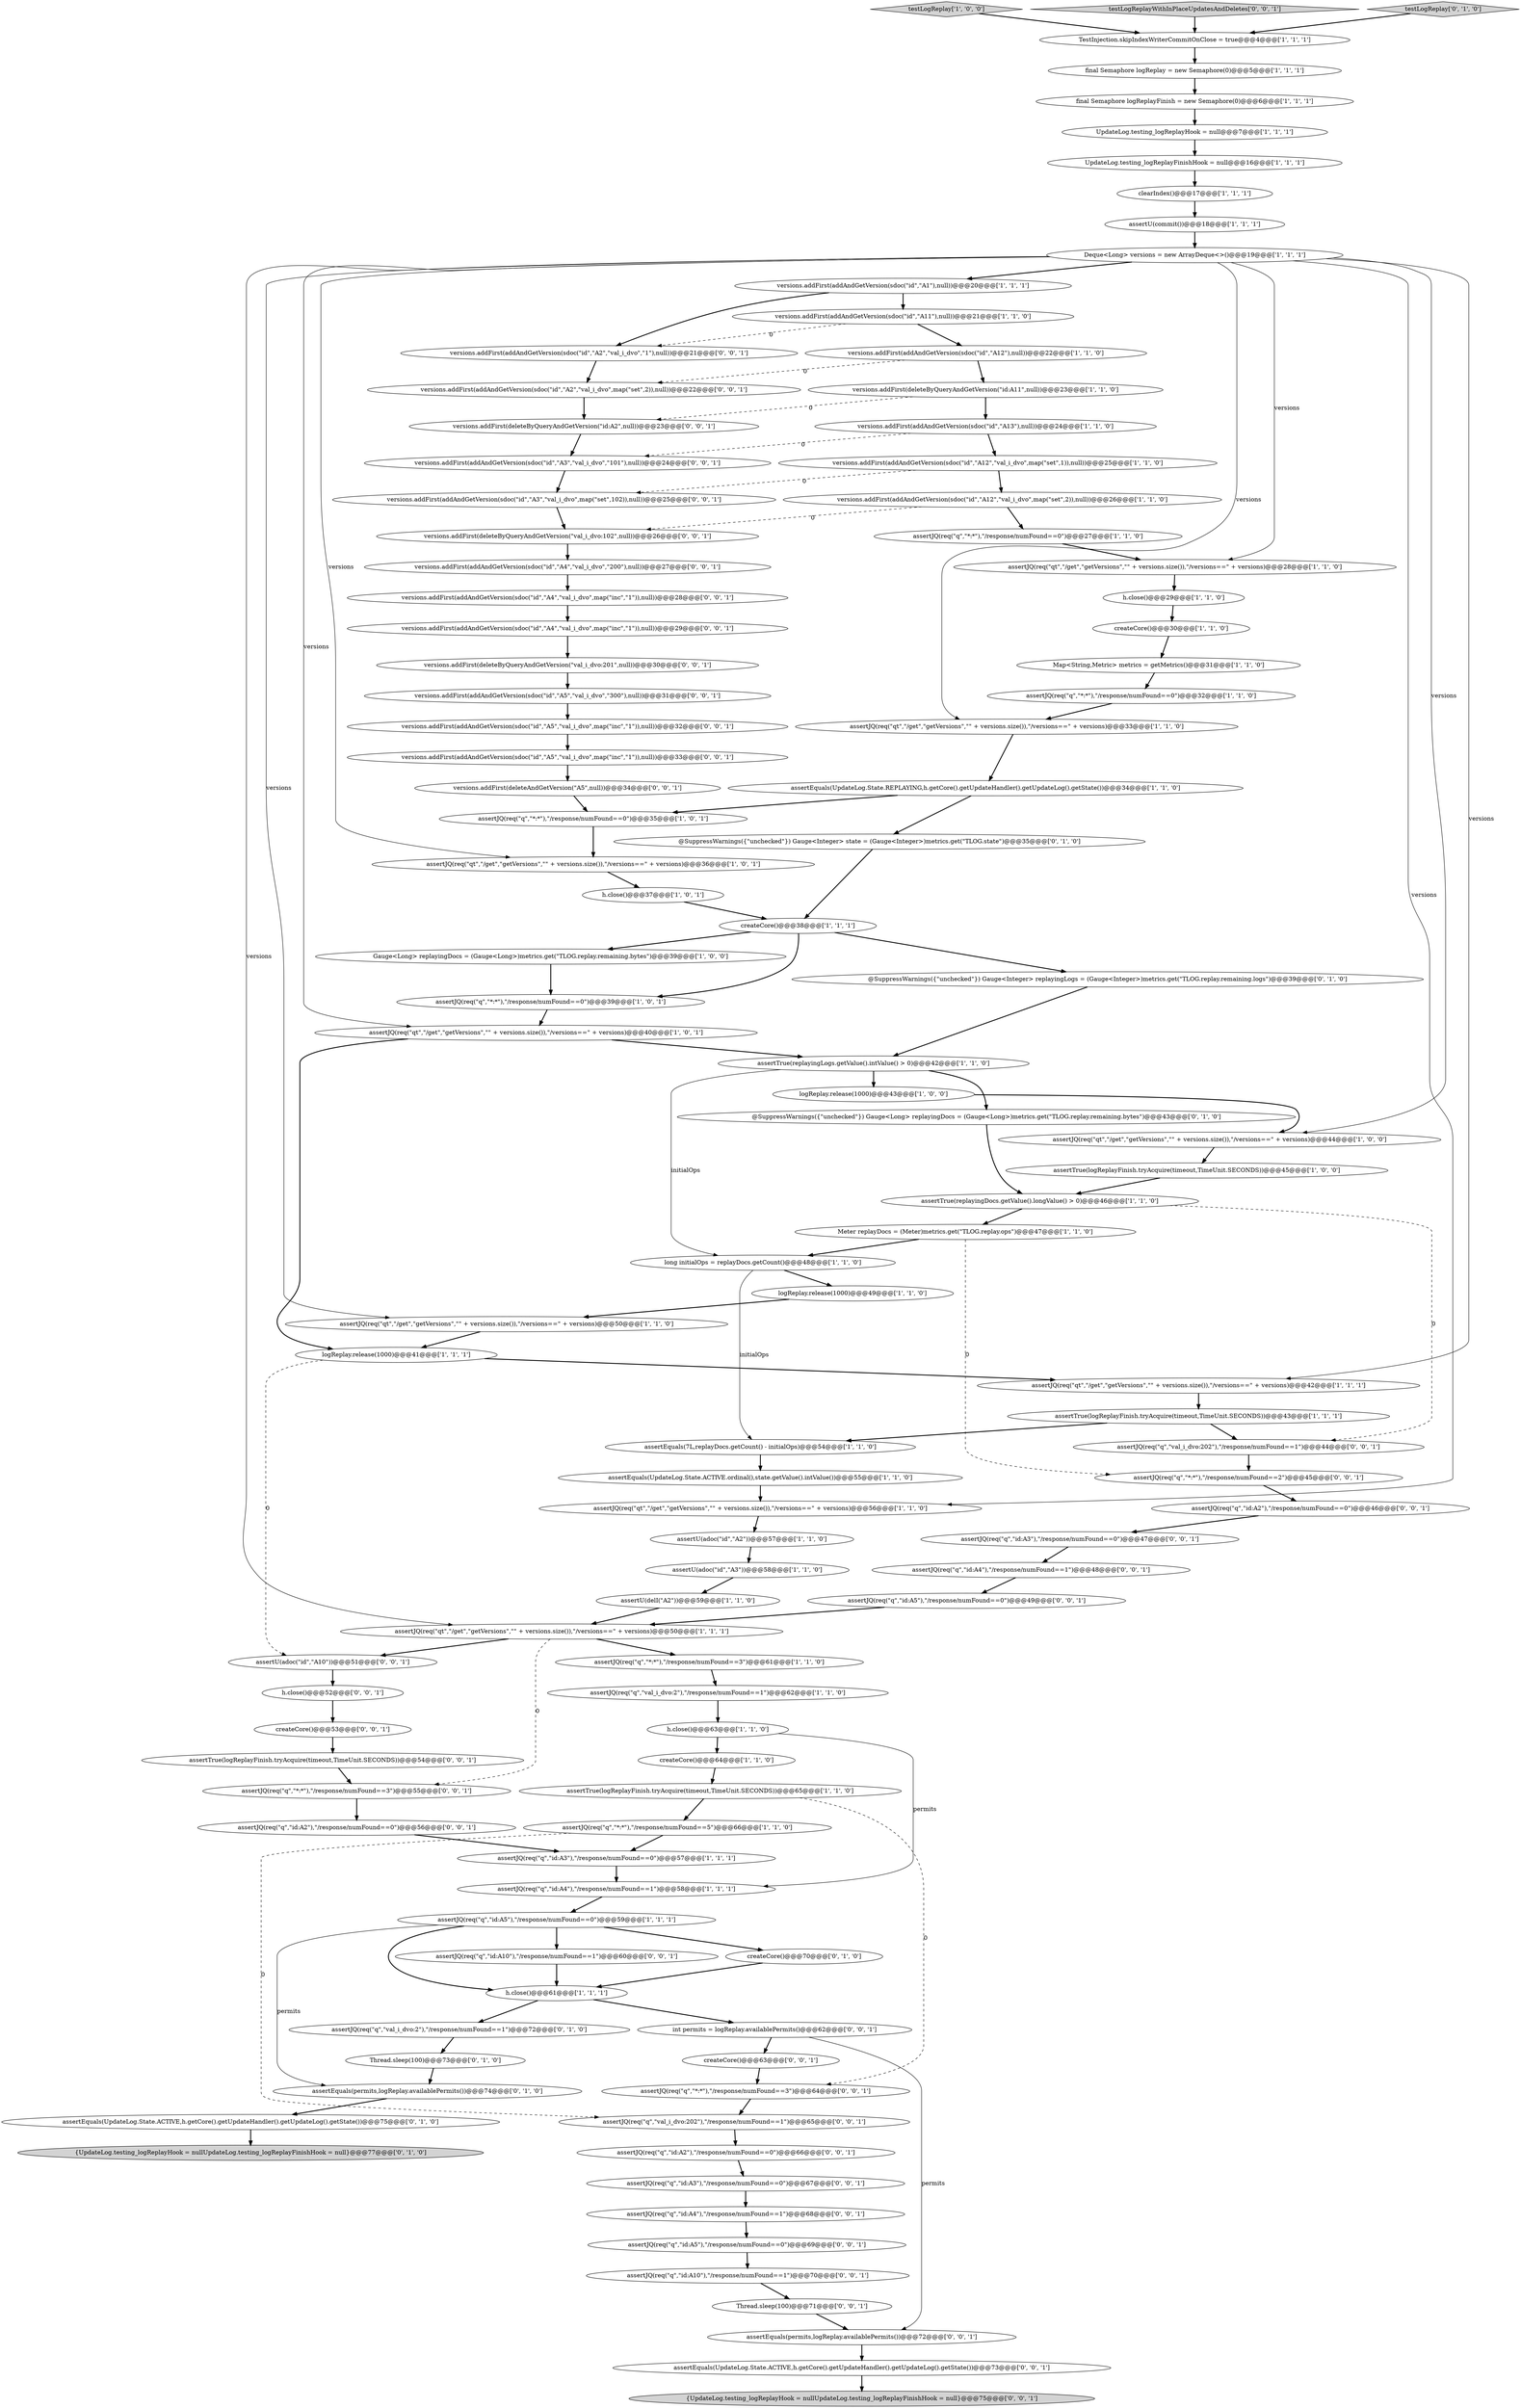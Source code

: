 digraph {
21 [style = filled, label = "assertTrue(replayingDocs.getValue().longValue() > 0)@@@46@@@['1', '1', '0']", fillcolor = white, shape = ellipse image = "AAA0AAABBB1BBB"];
84 [style = filled, label = "createCore()@@@53@@@['0', '0', '1']", fillcolor = white, shape = ellipse image = "AAA0AAABBB3BBB"];
86 [style = filled, label = "assertTrue(logReplayFinish.tryAcquire(timeout,TimeUnit.SECONDS))@@@54@@@['0', '0', '1']", fillcolor = white, shape = ellipse image = "AAA0AAABBB3BBB"];
71 [style = filled, label = "createCore()@@@63@@@['0', '0', '1']", fillcolor = white, shape = ellipse image = "AAA0AAABBB3BBB"];
40 [style = filled, label = "testLogReplay['1', '0', '0']", fillcolor = lightgray, shape = diamond image = "AAA0AAABBB1BBB"];
72 [style = filled, label = "versions.addFirst(addAndGetVersion(sdoc(\"id\",\"A2\",\"val_i_dvo\",map(\"set\",2)),null))@@@22@@@['0', '0', '1']", fillcolor = white, shape = ellipse image = "AAA0AAABBB3BBB"];
79 [style = filled, label = "assertJQ(req(\"q\",\"*:*\"),\"/response/numFound==3\")@@@64@@@['0', '0', '1']", fillcolor = white, shape = ellipse image = "AAA0AAABBB3BBB"];
102 [style = filled, label = "assertJQ(req(\"q\",\"val_i_dvo:202\"),\"/response/numFound==1\")@@@44@@@['0', '0', '1']", fillcolor = white, shape = ellipse image = "AAA0AAABBB3BBB"];
13 [style = filled, label = "final Semaphore logReplay = new Semaphore(0)@@@5@@@['1', '1', '1']", fillcolor = white, shape = ellipse image = "AAA0AAABBB1BBB"];
100 [style = filled, label = "testLogReplayWithInPlaceUpdatesAndDeletes['0', '0', '1']", fillcolor = lightgray, shape = diamond image = "AAA0AAABBB3BBB"];
64 [style = filled, label = "testLogReplay['0', '1', '0']", fillcolor = lightgray, shape = diamond image = "AAA0AAABBB2BBB"];
77 [style = filled, label = "assertJQ(req(\"q\",\"id:A4\"),\"/response/numFound==1\")@@@48@@@['0', '0', '1']", fillcolor = white, shape = ellipse image = "AAA0AAABBB3BBB"];
60 [style = filled, label = "createCore()@@@70@@@['0', '1', '0']", fillcolor = white, shape = ellipse image = "AAA0AAABBB2BBB"];
55 [style = filled, label = "assertTrue(logReplayFinish.tryAcquire(timeout,TimeUnit.SECONDS))@@@43@@@['1', '1', '1']", fillcolor = white, shape = ellipse image = "AAA0AAABBB1BBB"];
94 [style = filled, label = "assertEquals(UpdateLog.State.ACTIVE,h.getCore().getUpdateHandler().getUpdateLog().getState())@@@73@@@['0', '0', '1']", fillcolor = white, shape = ellipse image = "AAA0AAABBB3BBB"];
108 [style = filled, label = "assertJQ(req(\"q\",\"id:A4\"),\"/response/numFound==1\")@@@68@@@['0', '0', '1']", fillcolor = white, shape = ellipse image = "AAA0AAABBB3BBB"];
107 [style = filled, label = "assertJQ(req(\"q\",\"id:A3\"),\"/response/numFound==0\")@@@67@@@['0', '0', '1']", fillcolor = white, shape = ellipse image = "AAA0AAABBB3BBB"];
73 [style = filled, label = "assertJQ(req(\"q\",\"id:A5\"),\"/response/numFound==0\")@@@69@@@['0', '0', '1']", fillcolor = white, shape = ellipse image = "AAA0AAABBB3BBB"];
30 [style = filled, label = "h.close()@@@37@@@['1', '0', '1']", fillcolor = white, shape = ellipse image = "AAA0AAABBB1BBB"];
37 [style = filled, label = "assertJQ(req(\"q\",\"*:*\"),\"/response/numFound==0\")@@@35@@@['1', '0', '1']", fillcolor = white, shape = ellipse image = "AAA0AAABBB1BBB"];
92 [style = filled, label = "int permits = logReplay.availablePermits()@@@62@@@['0', '0', '1']", fillcolor = white, shape = ellipse image = "AAA0AAABBB3BBB"];
105 [style = filled, label = "assertJQ(req(\"q\",\"id:A2\"),\"/response/numFound==0\")@@@56@@@['0', '0', '1']", fillcolor = white, shape = ellipse image = "AAA0AAABBB3BBB"];
96 [style = filled, label = "{UpdateLog.testing_logReplayHook = nullUpdateLog.testing_logReplayFinishHook = null}@@@75@@@['0', '0', '1']", fillcolor = lightgray, shape = ellipse image = "AAA0AAABBB3BBB"];
23 [style = filled, label = "versions.addFirst(addAndGetVersion(sdoc(\"id\",\"A12\"),null))@@@22@@@['1', '1', '0']", fillcolor = white, shape = ellipse image = "AAA0AAABBB1BBB"];
53 [style = filled, label = "versions.addFirst(addAndGetVersion(sdoc(\"id\",\"A13\"),null))@@@24@@@['1', '1', '0']", fillcolor = white, shape = ellipse image = "AAA0AAABBB1BBB"];
65 [style = filled, label = "{UpdateLog.testing_logReplayHook = nullUpdateLog.testing_logReplayFinishHook = null}@@@77@@@['0', '1', '0']", fillcolor = lightgray, shape = ellipse image = "AAA0AAABBB2BBB"];
5 [style = filled, label = "versions.addFirst(addAndGetVersion(sdoc(\"id\",\"A12\",\"val_i_dvo\",map(\"set\",1)),null))@@@25@@@['1', '1', '0']", fillcolor = white, shape = ellipse image = "AAA0AAABBB1BBB"];
32 [style = filled, label = "assertJQ(req(\"q\",\"id:A3\"),\"/response/numFound==0\")@@@57@@@['1', '1', '1']", fillcolor = white, shape = ellipse image = "AAA0AAABBB1BBB"];
0 [style = filled, label = "Deque<Long> versions = new ArrayDeque<>()@@@19@@@['1', '1', '1']", fillcolor = white, shape = ellipse image = "AAA0AAABBB1BBB"];
74 [style = filled, label = "assertJQ(req(\"q\",\"id:A5\"),\"/response/numFound==0\")@@@49@@@['0', '0', '1']", fillcolor = white, shape = ellipse image = "AAA0AAABBB3BBB"];
61 [style = filled, label = "@SuppressWarnings({\"unchecked\"}) Gauge<Long> replayingDocs = (Gauge<Long>)metrics.get(\"TLOG.replay.remaining.bytes\")@@@43@@@['0', '1', '0']", fillcolor = white, shape = ellipse image = "AAA0AAABBB2BBB"];
75 [style = filled, label = "h.close()@@@52@@@['0', '0', '1']", fillcolor = white, shape = ellipse image = "AAA0AAABBB3BBB"];
12 [style = filled, label = "h.close()@@@61@@@['1', '1', '1']", fillcolor = white, shape = ellipse image = "AAA0AAABBB1BBB"];
58 [style = filled, label = "assertJQ(req(\"q\",\"val_i_dvo:2\"),\"/response/numFound==1\")@@@62@@@['1', '1', '0']", fillcolor = white, shape = ellipse image = "AAA0AAABBB1BBB"];
18 [style = filled, label = "assertU(delI(\"A2\"))@@@59@@@['1', '1', '0']", fillcolor = white, shape = ellipse image = "AAA0AAABBB1BBB"];
29 [style = filled, label = "Map<String,Metric> metrics = getMetrics()@@@31@@@['1', '1', '0']", fillcolor = white, shape = ellipse image = "AAA0AAABBB1BBB"];
104 [style = filled, label = "versions.addFirst(deleteByQueryAndGetVersion(\"val_i_dvo:102\",null))@@@26@@@['0', '0', '1']", fillcolor = white, shape = ellipse image = "AAA0AAABBB3BBB"];
54 [style = filled, label = "assertTrue(logReplayFinish.tryAcquire(timeout,TimeUnit.SECONDS))@@@45@@@['1', '0', '0']", fillcolor = white, shape = ellipse image = "AAA0AAABBB1BBB"];
81 [style = filled, label = "versions.addFirst(addAndGetVersion(sdoc(\"id\",\"A4\",\"val_i_dvo\",map(\"inc\",\"1\")),null))@@@29@@@['0', '0', '1']", fillcolor = white, shape = ellipse image = "AAA0AAABBB3BBB"];
43 [style = filled, label = "h.close()@@@29@@@['1', '1', '0']", fillcolor = white, shape = ellipse image = "AAA0AAABBB1BBB"];
70 [style = filled, label = "versions.addFirst(addAndGetVersion(sdoc(\"id\",\"A5\",\"val_i_dvo\",map(\"inc\",\"1\")),null))@@@32@@@['0', '0', '1']", fillcolor = white, shape = ellipse image = "AAA0AAABBB3BBB"];
87 [style = filled, label = "versions.addFirst(addAndGetVersion(sdoc(\"id\",\"A4\",\"val_i_dvo\",\"200\"),null))@@@27@@@['0', '0', '1']", fillcolor = white, shape = ellipse image = "AAA0AAABBB3BBB"];
24 [style = filled, label = "createCore()@@@30@@@['1', '1', '0']", fillcolor = white, shape = ellipse image = "AAA0AAABBB1BBB"];
63 [style = filled, label = "assertEquals(UpdateLog.State.ACTIVE,h.getCore().getUpdateHandler().getUpdateLog().getState())@@@75@@@['0', '1', '0']", fillcolor = white, shape = ellipse image = "AAA0AAABBB2BBB"];
88 [style = filled, label = "assertJQ(req(\"q\",\"*:*\"),\"/response/numFound==3\")@@@55@@@['0', '0', '1']", fillcolor = white, shape = ellipse image = "AAA0AAABBB3BBB"];
41 [style = filled, label = "clearIndex()@@@17@@@['1', '1', '1']", fillcolor = white, shape = ellipse image = "AAA0AAABBB1BBB"];
59 [style = filled, label = "Gauge<Long> replayingDocs = (Gauge<Long>)metrics.get(\"TLOG.replay.remaining.bytes\")@@@39@@@['1', '0', '0']", fillcolor = white, shape = ellipse image = "AAA0AAABBB1BBB"];
33 [style = filled, label = "logReplay.release(1000)@@@49@@@['1', '1', '0']", fillcolor = white, shape = ellipse image = "AAA0AAABBB1BBB"];
47 [style = filled, label = "assertJQ(req(\"qt\",\"/get\",\"getVersions\",\"\" + versions.size()),\"/versions==\" + versions)@@@56@@@['1', '1', '0']", fillcolor = white, shape = ellipse image = "AAA0AAABBB1BBB"];
4 [style = filled, label = "TestInjection.skipIndexWriterCommitOnClose = true@@@4@@@['1', '1', '1']", fillcolor = white, shape = ellipse image = "AAA0AAABBB1BBB"];
31 [style = filled, label = "logReplay.release(1000)@@@43@@@['1', '0', '0']", fillcolor = white, shape = ellipse image = "AAA0AAABBB1BBB"];
35 [style = filled, label = "assertEquals(UpdateLog.State.ACTIVE.ordinal(),state.getValue().intValue())@@@55@@@['1', '1', '0']", fillcolor = white, shape = ellipse image = "AAA0AAABBB1BBB"];
57 [style = filled, label = "assertJQ(req(\"q\",\"*:*\"),\"/response/numFound==0\")@@@39@@@['1', '0', '1']", fillcolor = white, shape = ellipse image = "AAA0AAABBB1BBB"];
27 [style = filled, label = "assertJQ(req(\"q\",\"id:A5\"),\"/response/numFound==0\")@@@59@@@['1', '1', '1']", fillcolor = white, shape = ellipse image = "AAA0AAABBB1BBB"];
39 [style = filled, label = "createCore()@@@64@@@['1', '1', '0']", fillcolor = white, shape = ellipse image = "AAA0AAABBB1BBB"];
110 [style = filled, label = "assertJQ(req(\"q\",\"id:A3\"),\"/response/numFound==0\")@@@47@@@['0', '0', '1']", fillcolor = white, shape = ellipse image = "AAA0AAABBB3BBB"];
98 [style = filled, label = "assertJQ(req(\"q\",\"id:A2\"),\"/response/numFound==0\")@@@46@@@['0', '0', '1']", fillcolor = white, shape = ellipse image = "AAA0AAABBB3BBB"];
52 [style = filled, label = "assertJQ(req(\"qt\",\"/get\",\"getVersions\",\"\" + versions.size()),\"/versions==\" + versions)@@@42@@@['1', '1', '1']", fillcolor = white, shape = ellipse image = "AAA0AAABBB1BBB"];
103 [style = filled, label = "assertJQ(req(\"q\",\"id:A10\"),\"/response/numFound==1\")@@@60@@@['0', '0', '1']", fillcolor = white, shape = ellipse image = "AAA0AAABBB3BBB"];
68 [style = filled, label = "assertJQ(req(\"q\",\"val_i_dvo:2\"),\"/response/numFound==1\")@@@72@@@['0', '1', '0']", fillcolor = white, shape = ellipse image = "AAA0AAABBB2BBB"];
14 [style = filled, label = "assertJQ(req(\"q\",\"*:*\"),\"/response/numFound==0\")@@@32@@@['1', '1', '0']", fillcolor = white, shape = ellipse image = "AAA0AAABBB1BBB"];
80 [style = filled, label = "versions.addFirst(addAndGetVersion(sdoc(\"id\",\"A5\",\"val_i_dvo\",map(\"inc\",\"1\")),null))@@@33@@@['0', '0', '1']", fillcolor = white, shape = ellipse image = "AAA0AAABBB3BBB"];
28 [style = filled, label = "assertEquals(UpdateLog.State.REPLAYING,h.getCore().getUpdateHandler().getUpdateLog().getState())@@@34@@@['1', '1', '0']", fillcolor = white, shape = ellipse image = "AAA0AAABBB1BBB"];
49 [style = filled, label = "assertJQ(req(\"qt\",\"/get\",\"getVersions\",\"\" + versions.size()),\"/versions==\" + versions)@@@28@@@['1', '1', '0']", fillcolor = white, shape = ellipse image = "AAA0AAABBB1BBB"];
8 [style = filled, label = "versions.addFirst(addAndGetVersion(sdoc(\"id\",\"A1\"),null))@@@20@@@['1', '1', '1']", fillcolor = white, shape = ellipse image = "AAA0AAABBB1BBB"];
9 [style = filled, label = "assertJQ(req(\"q\",\"*:*\"),\"/response/numFound==3\")@@@61@@@['1', '1', '0']", fillcolor = white, shape = ellipse image = "AAA0AAABBB1BBB"];
15 [style = filled, label = "logReplay.release(1000)@@@41@@@['1', '1', '1']", fillcolor = white, shape = ellipse image = "AAA0AAABBB1BBB"];
76 [style = filled, label = "versions.addFirst(deleteByQueryAndGetVersion(\"id:A2\",null))@@@23@@@['0', '0', '1']", fillcolor = white, shape = ellipse image = "AAA0AAABBB3BBB"];
66 [style = filled, label = "Thread.sleep(100)@@@73@@@['0', '1', '0']", fillcolor = white, shape = ellipse image = "AAA0AAABBB2BBB"];
90 [style = filled, label = "versions.addFirst(deleteByQueryAndGetVersion(\"val_i_dvo:201\",null))@@@30@@@['0', '0', '1']", fillcolor = white, shape = ellipse image = "AAA0AAABBB3BBB"];
48 [style = filled, label = "assertEquals(7L,replayDocs.getCount() - initialOps)@@@54@@@['1', '1', '0']", fillcolor = white, shape = ellipse image = "AAA0AAABBB1BBB"];
78 [style = filled, label = "assertU(adoc(\"id\",\"A10\"))@@@51@@@['0', '0', '1']", fillcolor = white, shape = ellipse image = "AAA0AAABBB3BBB"];
17 [style = filled, label = "versions.addFirst(deleteByQueryAndGetVersion(\"id:A11\",null))@@@23@@@['1', '1', '0']", fillcolor = white, shape = ellipse image = "AAA0AAABBB1BBB"];
10 [style = filled, label = "UpdateLog.testing_logReplayHook = null@@@7@@@['1', '1', '1']", fillcolor = white, shape = ellipse image = "AAA0AAABBB1BBB"];
85 [style = filled, label = "versions.addFirst(addAndGetVersion(sdoc(\"id\",\"A3\",\"val_i_dvo\",map(\"set\",102)),null))@@@25@@@['0', '0', '1']", fillcolor = white, shape = ellipse image = "AAA0AAABBB3BBB"];
67 [style = filled, label = "@SuppressWarnings({\"unchecked\"}) Gauge<Integer> replayingLogs = (Gauge<Integer>)metrics.get(\"TLOG.replay.remaining.logs\")@@@39@@@['0', '1', '0']", fillcolor = white, shape = ellipse image = "AAA0AAABBB2BBB"];
45 [style = filled, label = "assertJQ(req(\"q\",\"id:A4\"),\"/response/numFound==1\")@@@58@@@['1', '1', '1']", fillcolor = white, shape = ellipse image = "AAA0AAABBB1BBB"];
6 [style = filled, label = "assertU(commit())@@@18@@@['1', '1', '1']", fillcolor = white, shape = ellipse image = "AAA0AAABBB1BBB"];
89 [style = filled, label = "versions.addFirst(addAndGetVersion(sdoc(\"id\",\"A3\",\"val_i_dvo\",\"101\"),null))@@@24@@@['0', '0', '1']", fillcolor = white, shape = ellipse image = "AAA0AAABBB3BBB"];
1 [style = filled, label = "long initialOps = replayDocs.getCount()@@@48@@@['1', '1', '0']", fillcolor = white, shape = ellipse image = "AAA0AAABBB1BBB"];
20 [style = filled, label = "h.close()@@@63@@@['1', '1', '0']", fillcolor = white, shape = ellipse image = "AAA0AAABBB1BBB"];
99 [style = filled, label = "assertEquals(permits,logReplay.availablePermits())@@@72@@@['0', '0', '1']", fillcolor = white, shape = ellipse image = "AAA0AAABBB3BBB"];
56 [style = filled, label = "assertJQ(req(\"qt\",\"/get\",\"getVersions\",\"\" + versions.size()),\"/versions==\" + versions)@@@36@@@['1', '0', '1']", fillcolor = white, shape = ellipse image = "AAA0AAABBB1BBB"];
83 [style = filled, label = "Thread.sleep(100)@@@71@@@['0', '0', '1']", fillcolor = white, shape = ellipse image = "AAA0AAABBB3BBB"];
95 [style = filled, label = "versions.addFirst(deleteAndGetVersion(\"A5\",null))@@@34@@@['0', '0', '1']", fillcolor = white, shape = ellipse image = "AAA0AAABBB3BBB"];
3 [style = filled, label = "assertU(adoc(\"id\",\"A2\"))@@@57@@@['1', '1', '0']", fillcolor = white, shape = ellipse image = "AAA0AAABBB1BBB"];
11 [style = filled, label = "assertJQ(req(\"q\",\"*:*\"),\"/response/numFound==0\")@@@27@@@['1', '1', '0']", fillcolor = white, shape = ellipse image = "AAA0AAABBB1BBB"];
42 [style = filled, label = "assertJQ(req(\"qt\",\"/get\",\"getVersions\",\"\" + versions.size()),\"/versions==\" + versions)@@@50@@@['1', '1', '0']", fillcolor = white, shape = ellipse image = "AAA0AAABBB1BBB"];
44 [style = filled, label = "assertJQ(req(\"qt\",\"/get\",\"getVersions\",\"\" + versions.size()),\"/versions==\" + versions)@@@33@@@['1', '1', '0']", fillcolor = white, shape = ellipse image = "AAA0AAABBB1BBB"];
16 [style = filled, label = "assertU(adoc(\"id\",\"A3\"))@@@58@@@['1', '1', '0']", fillcolor = white, shape = ellipse image = "AAA0AAABBB1BBB"];
51 [style = filled, label = "UpdateLog.testing_logReplayFinishHook = null@@@16@@@['1', '1', '1']", fillcolor = white, shape = ellipse image = "AAA0AAABBB1BBB"];
101 [style = filled, label = "assertJQ(req(\"q\",\"id:A2\"),\"/response/numFound==0\")@@@66@@@['0', '0', '1']", fillcolor = white, shape = ellipse image = "AAA0AAABBB3BBB"];
22 [style = filled, label = "final Semaphore logReplayFinish = new Semaphore(0)@@@6@@@['1', '1', '1']", fillcolor = white, shape = ellipse image = "AAA0AAABBB1BBB"];
62 [style = filled, label = "assertEquals(permits,logReplay.availablePermits())@@@74@@@['0', '1', '0']", fillcolor = white, shape = ellipse image = "AAA0AAABBB2BBB"];
50 [style = filled, label = "assertTrue(replayingLogs.getValue().intValue() > 0)@@@42@@@['1', '1', '0']", fillcolor = white, shape = ellipse image = "AAA0AAABBB1BBB"];
97 [style = filled, label = "versions.addFirst(addAndGetVersion(sdoc(\"id\",\"A2\",\"val_i_dvo\",\"1\"),null))@@@21@@@['0', '0', '1']", fillcolor = white, shape = ellipse image = "AAA0AAABBB3BBB"];
46 [style = filled, label = "assertJQ(req(\"qt\",\"/get\",\"getVersions\",\"\" + versions.size()),\"/versions==\" + versions)@@@40@@@['1', '0', '1']", fillcolor = white, shape = ellipse image = "AAA0AAABBB1BBB"];
109 [style = filled, label = "assertJQ(req(\"q\",\"val_i_dvo:202\"),\"/response/numFound==1\")@@@65@@@['0', '0', '1']", fillcolor = white, shape = ellipse image = "AAA0AAABBB3BBB"];
38 [style = filled, label = "assertJQ(req(\"qt\",\"/get\",\"getVersions\",\"\" + versions.size()),\"/versions==\" + versions)@@@44@@@['1', '0', '0']", fillcolor = white, shape = ellipse image = "AAA0AAABBB1BBB"];
106 [style = filled, label = "versions.addFirst(addAndGetVersion(sdoc(\"id\",\"A4\",\"val_i_dvo\",map(\"inc\",\"1\")),null))@@@28@@@['0', '0', '1']", fillcolor = white, shape = ellipse image = "AAA0AAABBB3BBB"];
69 [style = filled, label = "@SuppressWarnings({\"unchecked\"}) Gauge<Integer> state = (Gauge<Integer>)metrics.get(\"TLOG.state\")@@@35@@@['0', '1', '0']", fillcolor = white, shape = ellipse image = "AAA0AAABBB2BBB"];
19 [style = filled, label = "assertTrue(logReplayFinish.tryAcquire(timeout,TimeUnit.SECONDS))@@@65@@@['1', '1', '0']", fillcolor = white, shape = ellipse image = "AAA0AAABBB1BBB"];
25 [style = filled, label = "versions.addFirst(addAndGetVersion(sdoc(\"id\",\"A11\"),null))@@@21@@@['1', '1', '0']", fillcolor = white, shape = ellipse image = "AAA0AAABBB1BBB"];
82 [style = filled, label = "assertJQ(req(\"q\",\"*:*\"),\"/response/numFound==2\")@@@45@@@['0', '0', '1']", fillcolor = white, shape = ellipse image = "AAA0AAABBB3BBB"];
34 [style = filled, label = "versions.addFirst(addAndGetVersion(sdoc(\"id\",\"A12\",\"val_i_dvo\",map(\"set\",2)),null))@@@26@@@['1', '1', '0']", fillcolor = white, shape = ellipse image = "AAA0AAABBB1BBB"];
93 [style = filled, label = "assertJQ(req(\"q\",\"id:A10\"),\"/response/numFound==1\")@@@70@@@['0', '0', '1']", fillcolor = white, shape = ellipse image = "AAA0AAABBB3BBB"];
36 [style = filled, label = "createCore()@@@38@@@['1', '1', '1']", fillcolor = white, shape = ellipse image = "AAA0AAABBB1BBB"];
91 [style = filled, label = "versions.addFirst(addAndGetVersion(sdoc(\"id\",\"A5\",\"val_i_dvo\",\"300\"),null))@@@31@@@['0', '0', '1']", fillcolor = white, shape = ellipse image = "AAA0AAABBB3BBB"];
7 [style = filled, label = "assertJQ(req(\"qt\",\"/get\",\"getVersions\",\"\" + versions.size()),\"/versions==\" + versions)@@@50@@@['1', '1', '1']", fillcolor = white, shape = ellipse image = "AAA0AAABBB1BBB"];
26 [style = filled, label = "Meter replayDocs = (Meter)metrics.get(\"TLOG.replay.ops\")@@@47@@@['1', '1', '0']", fillcolor = white, shape = ellipse image = "AAA0AAABBB1BBB"];
2 [style = filled, label = "assertJQ(req(\"q\",\"*:*\"),\"/response/numFound==5\")@@@66@@@['1', '1', '0']", fillcolor = white, shape = ellipse image = "AAA0AAABBB1BBB"];
61->21 [style = bold, label=""];
54->21 [style = bold, label=""];
27->60 [style = bold, label=""];
64->4 [style = bold, label=""];
85->104 [style = bold, label=""];
89->85 [style = bold, label=""];
78->75 [style = bold, label=""];
40->4 [style = bold, label=""];
53->5 [style = bold, label=""];
20->45 [style = solid, label="permits"];
83->99 [style = bold, label=""];
0->8 [style = bold, label=""];
26->82 [style = dashed, label="0"];
94->96 [style = bold, label=""];
44->28 [style = bold, label=""];
1->33 [style = bold, label=""];
11->49 [style = bold, label=""];
52->55 [style = bold, label=""];
91->70 [style = bold, label=""];
108->73 [style = bold, label=""];
53->89 [style = dashed, label="0"];
68->66 [style = bold, label=""];
45->27 [style = bold, label=""];
21->26 [style = bold, label=""];
75->84 [style = bold, label=""];
8->25 [style = bold, label=""];
28->69 [style = bold, label=""];
76->89 [style = bold, label=""];
60->12 [style = bold, label=""];
47->3 [style = bold, label=""];
106->81 [style = bold, label=""];
24->29 [style = bold, label=""];
50->61 [style = bold, label=""];
73->93 [style = bold, label=""];
0->46 [style = solid, label="versions"];
66->62 [style = bold, label=""];
21->102 [style = dashed, label="0"];
103->12 [style = bold, label=""];
7->9 [style = bold, label=""];
8->97 [style = bold, label=""];
105->32 [style = bold, label=""];
37->56 [style = bold, label=""];
84->86 [style = bold, label=""];
90->91 [style = bold, label=""];
109->101 [style = bold, label=""];
49->43 [style = bold, label=""];
55->102 [style = bold, label=""];
0->42 [style = solid, label="versions"];
17->76 [style = dashed, label="0"];
50->31 [style = bold, label=""];
10->51 [style = bold, label=""];
92->99 [style = solid, label="permits"];
5->85 [style = dashed, label="0"];
20->39 [style = bold, label=""];
0->52 [style = solid, label="versions"];
50->1 [style = solid, label="initialOps"];
87->106 [style = bold, label=""];
0->7 [style = solid, label="versions"];
26->1 [style = bold, label=""];
97->72 [style = bold, label=""];
2->32 [style = bold, label=""];
7->78 [style = bold, label=""];
92->71 [style = bold, label=""];
19->2 [style = bold, label=""];
29->14 [style = bold, label=""];
48->35 [style = bold, label=""];
39->19 [style = bold, label=""];
99->94 [style = bold, label=""];
35->47 [style = bold, label=""];
22->10 [style = bold, label=""];
30->36 [style = bold, label=""];
101->107 [style = bold, label=""];
72->76 [style = bold, label=""];
36->57 [style = bold, label=""];
12->92 [style = bold, label=""];
93->83 [style = bold, label=""];
80->95 [style = bold, label=""];
67->50 [style = bold, label=""];
57->46 [style = bold, label=""];
0->44 [style = solid, label="versions"];
6->0 [style = bold, label=""];
32->45 [style = bold, label=""];
12->68 [style = bold, label=""];
110->77 [style = bold, label=""];
82->98 [style = bold, label=""];
77->74 [style = bold, label=""];
55->48 [style = bold, label=""];
88->105 [style = bold, label=""];
27->62 [style = solid, label="permits"];
17->53 [style = bold, label=""];
51->41 [style = bold, label=""];
27->103 [style = bold, label=""];
107->108 [style = bold, label=""];
81->90 [style = bold, label=""];
4->13 [style = bold, label=""];
71->79 [style = bold, label=""];
0->38 [style = solid, label="versions"];
7->88 [style = dashed, label="0"];
3->16 [style = bold, label=""];
0->47 [style = solid, label="versions"];
23->17 [style = bold, label=""];
56->30 [style = bold, label=""];
59->57 [style = bold, label=""];
31->38 [style = bold, label=""];
43->24 [style = bold, label=""];
9->58 [style = bold, label=""];
19->79 [style = dashed, label="0"];
36->59 [style = bold, label=""];
18->7 [style = bold, label=""];
25->23 [style = bold, label=""];
15->52 [style = bold, label=""];
104->87 [style = bold, label=""];
98->110 [style = bold, label=""];
74->7 [style = bold, label=""];
27->12 [style = bold, label=""];
36->67 [style = bold, label=""];
41->6 [style = bold, label=""];
86->88 [style = bold, label=""];
0->56 [style = solid, label="versions"];
100->4 [style = bold, label=""];
16->18 [style = bold, label=""];
13->22 [style = bold, label=""];
25->97 [style = dashed, label="0"];
102->82 [style = bold, label=""];
2->109 [style = dashed, label="0"];
79->109 [style = bold, label=""];
5->34 [style = bold, label=""];
38->54 [style = bold, label=""];
1->48 [style = solid, label="initialOps"];
58->20 [style = bold, label=""];
14->44 [style = bold, label=""];
46->50 [style = bold, label=""];
0->49 [style = solid, label="versions"];
95->37 [style = bold, label=""];
63->65 [style = bold, label=""];
70->80 [style = bold, label=""];
46->15 [style = bold, label=""];
28->37 [style = bold, label=""];
23->72 [style = dashed, label="0"];
69->36 [style = bold, label=""];
34->104 [style = dashed, label="0"];
42->15 [style = bold, label=""];
15->78 [style = dashed, label="0"];
33->42 [style = bold, label=""];
34->11 [style = bold, label=""];
62->63 [style = bold, label=""];
}

